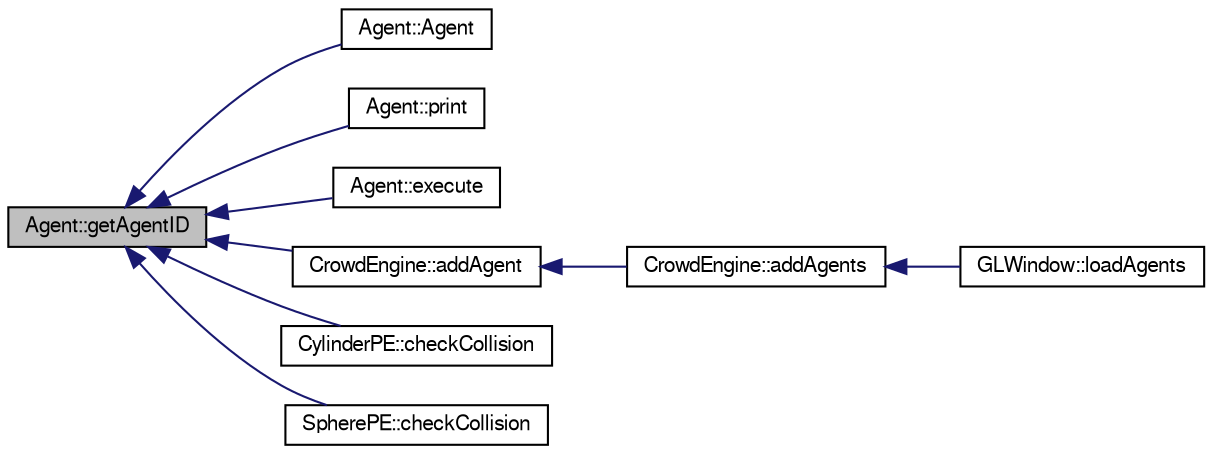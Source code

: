 digraph "Agent::getAgentID"
{
  edge [fontname="FreeSans",fontsize="10",labelfontname="FreeSans",labelfontsize="10"];
  node [fontname="FreeSans",fontsize="10",shape=record];
  rankdir="LR";
  Node1 [label="Agent::getAgentID",height=0.2,width=0.4,color="black", fillcolor="grey75", style="filled" fontcolor="black"];
  Node1 -> Node2 [dir="back",color="midnightblue",fontsize="10",style="solid",fontname="FreeSans"];
  Node2 [label="Agent::Agent",height=0.2,width=0.4,color="black", fillcolor="white", style="filled",URL="$class_agent.html#a645d19861c6c5ddfc0705e551b5582a0"];
  Node1 -> Node3 [dir="back",color="midnightblue",fontsize="10",style="solid",fontname="FreeSans"];
  Node3 [label="Agent::print",height=0.2,width=0.4,color="black", fillcolor="white", style="filled",URL="$class_agent.html#a3b3ecc599c5aa23eb6844b48e919a19a",tooltip="print in the standard output information about the agent "];
  Node1 -> Node4 [dir="back",color="midnightblue",fontsize="10",style="solid",fontname="FreeSans"];
  Node4 [label="Agent::execute",height=0.2,width=0.4,color="black", fillcolor="white", style="filled",URL="$class_agent.html#a676656c11355ae87ac316ee2ff6d0fb4",tooltip="Executes and therefore updates the state of the agent. This is where the routine of the brain is call..."];
  Node1 -> Node5 [dir="back",color="midnightblue",fontsize="10",style="solid",fontname="FreeSans"];
  Node5 [label="CrowdEngine::addAgent",height=0.2,width=0.4,color="black", fillcolor="white", style="filled",URL="$class_crowd_engine.html#a8f6006d7c744329acb887e85dee52675",tooltip="Add _agent to the world. "];
  Node5 -> Node6 [dir="back",color="midnightblue",fontsize="10",style="solid",fontname="FreeSans"];
  Node6 [label="CrowdEngine::addAgents",height=0.2,width=0.4,color="black", fillcolor="white", style="filled",URL="$class_crowd_engine.html#a989a5245d17f2d2174f16b6f03b2ff20",tooltip="Add _agents to the world. "];
  Node6 -> Node7 [dir="back",color="midnightblue",fontsize="10",style="solid",fontname="FreeSans"];
  Node7 [label="GLWindow::loadAgents",height=0.2,width=0.4,color="black", fillcolor="white", style="filled",URL="$class_g_l_window.html#a83764b841c6a004d9e5d2ea319fcc5fd"];
  Node1 -> Node8 [dir="back",color="midnightblue",fontsize="10",style="solid",fontname="FreeSans"];
  Node8 [label="CylinderPE::checkCollision",height=0.2,width=0.4,color="black", fillcolor="white", style="filled",URL="$class_cylinder_p_e.html#a40327d5407a81f408ac55641ab788f74",tooltip="Check if there exists collision between two agents and fix their positions and velocities. "];
  Node1 -> Node9 [dir="back",color="midnightblue",fontsize="10",style="solid",fontname="FreeSans"];
  Node9 [label="SpherePE::checkCollision",height=0.2,width=0.4,color="black", fillcolor="white", style="filled",URL="$class_sphere_p_e.html#aa153229d509d53557b872890e6a336c2",tooltip="Check if there exists collision between two agents and fix their positions and velocities. "];
}
